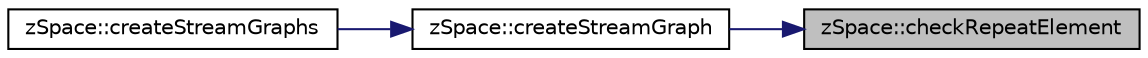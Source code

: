 digraph "zSpace::checkRepeatElement"
{
 // LATEX_PDF_SIZE
  edge [fontname="Helvetica",fontsize="10",labelfontname="Helvetica",labelfontsize="10"];
  node [fontname="Helvetica",fontsize="10",shape=record];
  rankdir="RL";
  Node20 [label="zSpace::checkRepeatElement",height=0.2,width=0.4,color="black", fillcolor="grey75", style="filled", fontcolor="black",tooltip="This method checks if the input value is repeated in input container."];
  Node20 -> Node21 [dir="back",color="midnightblue",fontsize="10",style="solid",fontname="Helvetica"];
  Node21 [label="zSpace::createStreamGraph",height=0.2,width=0.4,color="black", fillcolor="white", style="filled",URL="$group__z_stream_lines2_d.html#ga1d6e3b833383a725503fa30fb9b8022d",tooltip="This method creates a single stream line as a graph."];
  Node21 -> Node22 [dir="back",color="midnightblue",fontsize="10",style="solid",fontname="Helvetica"];
  Node22 [label="zSpace::createStreamGraphs",height=0.2,width=0.4,color="black", fillcolor="white", style="filled",URL="$group__z_stream_lines2_d.html#ga6c8dd9b71ecf70aa4d73afa36164ed7e",tooltip="This method creates the stream lines and stores them as a graph."];
}
